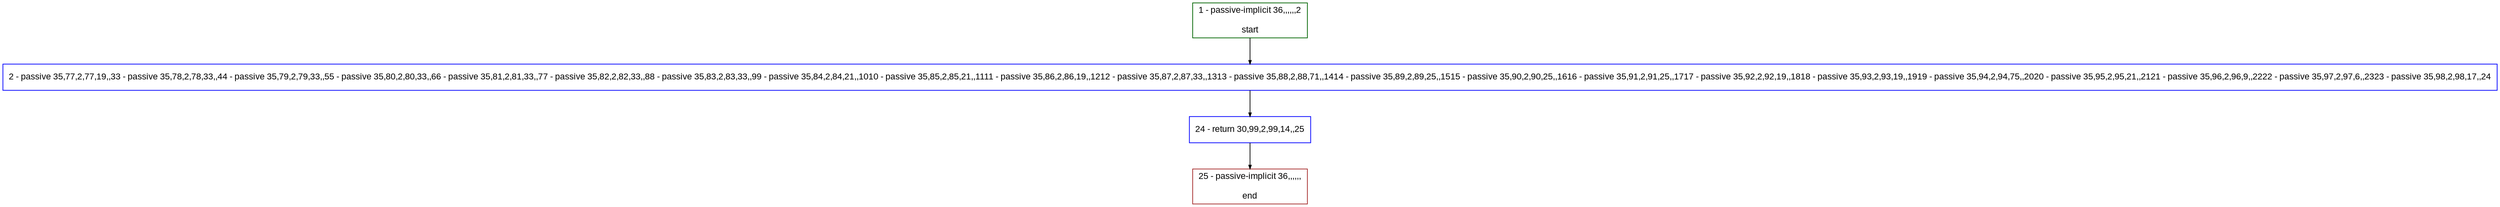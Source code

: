 digraph "" {
  graph [pack="true", label="", fontsize="12", packmode="clust", fontname="Arial", fillcolor="#FFFFCC", bgcolor="white", style="rounded,filled", compound="true"];
  node [node_initialized="no", label="", color="grey", fontsize="12", fillcolor="white", fontname="Arial", style="filled", shape="rectangle", compound="true", fixedsize="false"];
  edge [fontcolor="black", arrowhead="normal", arrowtail="none", arrowsize="0.5", ltail="", label="", color="black", fontsize="12", lhead="", fontname="Arial", dir="forward", compound="true"];
  __N1 [label="2 - passive 35,77,2,77,19,,33 - passive 35,78,2,78,33,,44 - passive 35,79,2,79,33,,55 - passive 35,80,2,80,33,,66 - passive 35,81,2,81,33,,77 - passive 35,82,2,82,33,,88 - passive 35,83,2,83,33,,99 - passive 35,84,2,84,21,,1010 - passive 35,85,2,85,21,,1111 - passive 35,86,2,86,19,,1212 - passive 35,87,2,87,33,,1313 - passive 35,88,2,88,71,,1414 - passive 35,89,2,89,25,,1515 - passive 35,90,2,90,25,,1616 - passive 35,91,2,91,25,,1717 - passive 35,92,2,92,19,,1818 - passive 35,93,2,93,19,,1919 - passive 35,94,2,94,75,,2020 - passive 35,95,2,95,21,,2121 - passive 35,96,2,96,9,,2222 - passive 35,97,2,97,6,,2323 - passive 35,98,2,98,17,,24", color="#0000ff", fillcolor="#ffffff", style="filled", shape="box"];
  __N2 [label="1 - passive-implicit 36,,,,,,2\n\nstart", color="#006400", fillcolor="#ffffff", style="filled", shape="box"];
  __N3 [label="24 - return 30,99,2,99,14,,25", color="#0000ff", fillcolor="#ffffff", style="filled", shape="box"];
  __N4 [label="25 - passive-implicit 36,,,,,,\n\nend", color="#a52a2a", fillcolor="#ffffff", style="filled", shape="box"];
  __N2 -> __N1 [arrowhead="normal", arrowtail="none", color="#000000", label="", dir="forward"];
  __N1 -> __N3 [arrowhead="normal", arrowtail="none", color="#000000", label="", dir="forward"];
  __N3 -> __N4 [arrowhead="normal", arrowtail="none", color="#000000", label="", dir="forward"];
}
